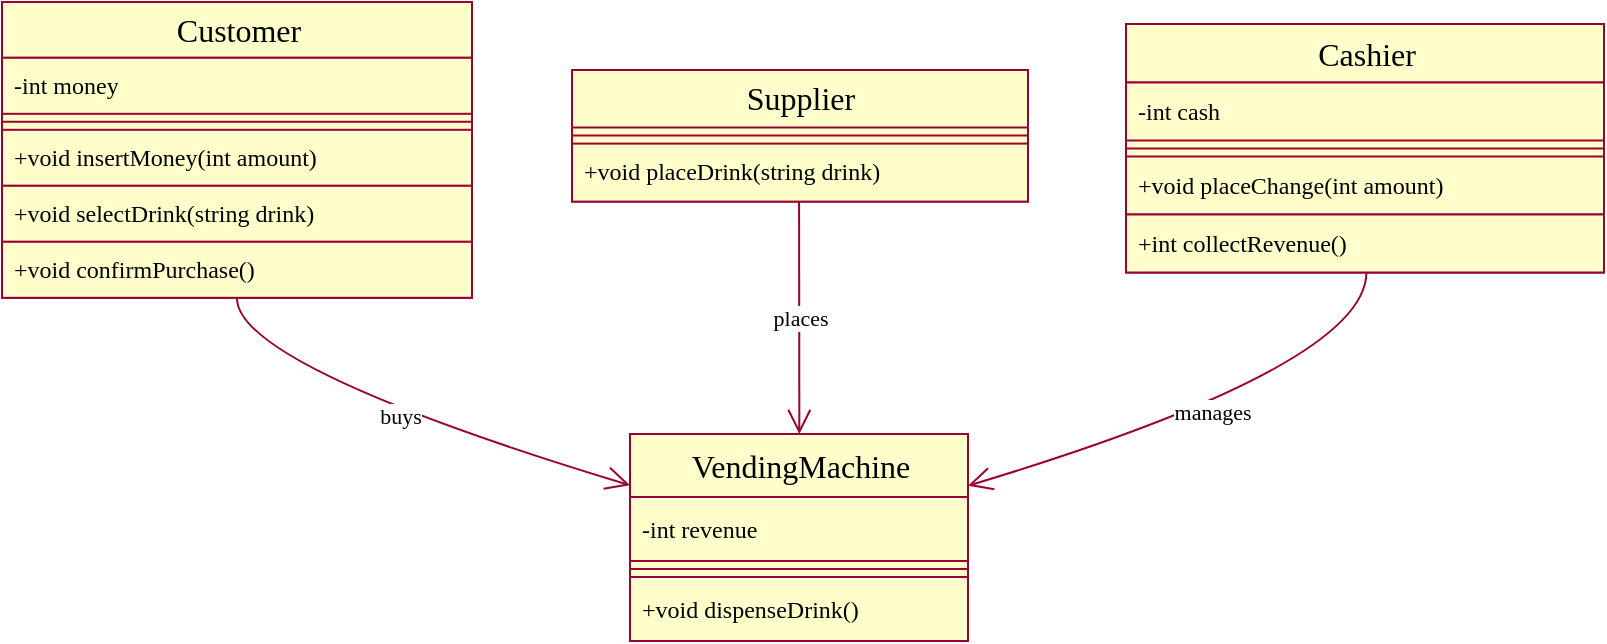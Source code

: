 <mxfile version="24.2.0" type="github">
  <diagram name="第 1 页" id="VYdLFaJAP4kFVj9BPcVq">
    <mxGraphModel dx="715" dy="475" grid="0" gridSize="10" guides="1" tooltips="1" connect="1" arrows="1" fold="1" page="0" pageScale="1" pageWidth="827" pageHeight="1169" background="none" math="0" shadow="0">
      <root>
        <mxCell id="0" />
        <mxCell id="1" parent="0" />
        <mxCell id="P23xTzHWZnVeG8Gc9Mip-91" value="Customer" style="swimlane;fontStyle=0;align=center;verticalAlign=middle;childLayout=stackLayout;horizontal=1;startSize=27.9;horizontalStack=0;resizeParent=1;resizeParentMax=0;resizeLast=0;collapsible=0;marginBottom=0;strokeColor=#990033;fillColor=#FFFFCC;swimlaneFillColor=#FFFFCC;html=1;textShadow=0;fontFamily=宋体;fontColor=default;fontSize=16;" vertex="1" parent="1">
          <mxGeometry x="20" y="171" width="235" height="147.9" as="geometry" />
        </mxCell>
        <mxCell id="P23xTzHWZnVeG8Gc9Mip-92" value="-int money" style="text;strokeColor=#990033;fillColor=#FFFFCC;align=left;verticalAlign=middle;spacingLeft=4;spacingRight=4;overflow=hidden;rotatable=0;points=[[0,0.5],[1,0.5]];portConstraint=eastwest;html=1;textShadow=0;fontFamily=宋体;" vertex="1" parent="P23xTzHWZnVeG8Gc9Mip-91">
          <mxGeometry y="27.9" width="235" height="28" as="geometry" />
        </mxCell>
        <mxCell id="P23xTzHWZnVeG8Gc9Mip-93" value="" style="line;strokeWidth=1;fillColor=#FFFFCC;align=left;verticalAlign=middle;spacingTop=-1;spacingLeft=3;spacingRight=3;rotatable=0;labelPosition=right;points=[];portConstraint=eastwest;strokeColor=#990033;html=1;textShadow=0;fontFamily=宋体;" vertex="1" parent="P23xTzHWZnVeG8Gc9Mip-91">
          <mxGeometry y="55.9" width="235" height="8" as="geometry" />
        </mxCell>
        <mxCell id="P23xTzHWZnVeG8Gc9Mip-94" value="+void insertMoney(int amount)" style="text;strokeColor=#990033;fillColor=#FFFFCC;align=left;verticalAlign=middle;spacingLeft=4;spacingRight=4;overflow=hidden;rotatable=0;points=[[0,0.5],[1,0.5]];portConstraint=eastwest;swimlaneFillColor=#FFFFCC;html=1;textShadow=0;fontFamily=宋体;" vertex="1" parent="P23xTzHWZnVeG8Gc9Mip-91">
          <mxGeometry y="63.9" width="235" height="28" as="geometry" />
        </mxCell>
        <mxCell id="P23xTzHWZnVeG8Gc9Mip-95" value="+void selectDrink(string drink)" style="text;strokeColor=#990033;fillColor=#FFFFCC;align=left;verticalAlign=middle;spacingLeft=4;spacingRight=4;overflow=hidden;rotatable=0;points=[[0,0.5],[1,0.5]];portConstraint=eastwest;swimlaneFillColor=#FFFFCC;html=1;textShadow=0;fontFamily=宋体;" vertex="1" parent="P23xTzHWZnVeG8Gc9Mip-91">
          <mxGeometry y="91.9" width="235" height="28" as="geometry" />
        </mxCell>
        <mxCell id="P23xTzHWZnVeG8Gc9Mip-96" value="+void confirmPurchase()" style="text;strokeColor=#990033;fillColor=#FFFFCC;align=left;verticalAlign=middle;spacingLeft=4;spacingRight=4;overflow=hidden;rotatable=0;points=[[0,0.5],[1,0.5]];portConstraint=eastwest;swimlaneFillColor=#FFFFCC;html=1;textShadow=0;fontFamily=宋体;" vertex="1" parent="P23xTzHWZnVeG8Gc9Mip-91">
          <mxGeometry y="119.9" width="235" height="28" as="geometry" />
        </mxCell>
        <mxCell id="P23xTzHWZnVeG8Gc9Mip-97" value="Supplier" style="swimlane;fontStyle=0;align=center;verticalAlign=middle;childLayout=stackLayout;horizontal=1;startSize=28.8;horizontalStack=0;resizeParent=1;resizeParentMax=0;resizeLast=0;collapsible=0;marginBottom=0;strokeColor=#990033;fillColor=#FFFFCC;swimlaneFillColor=#FFFFCC;html=1;textShadow=0;fontFamily=宋体;fontSize=16;" vertex="1" parent="1">
          <mxGeometry x="305" y="205" width="228" height="65.8" as="geometry" />
        </mxCell>
        <mxCell id="P23xTzHWZnVeG8Gc9Mip-98" value="" style="line;strokeWidth=1;fillColor=#FFFFCC;align=left;verticalAlign=middle;spacingTop=-1;spacingLeft=3;spacingRight=3;rotatable=0;labelPosition=right;points=[];portConstraint=eastwest;strokeColor=#990033;swimlaneFillColor=#FFFFCC;html=1;textShadow=0;fontFamily=宋体;" vertex="1" parent="P23xTzHWZnVeG8Gc9Mip-97">
          <mxGeometry y="28.8" width="228" height="8" as="geometry" />
        </mxCell>
        <mxCell id="P23xTzHWZnVeG8Gc9Mip-99" value="+void placeDrink(string drink)" style="text;strokeColor=#990033;fillColor=#FFFFCC;align=left;verticalAlign=middle;spacingLeft=4;spacingRight=4;overflow=hidden;rotatable=0;points=[[0,0.5],[1,0.5]];portConstraint=eastwest;swimlaneFillColor=#FFFFCC;html=1;textShadow=0;fontFamily=宋体;" vertex="1" parent="P23xTzHWZnVeG8Gc9Mip-97">
          <mxGeometry y="36.8" width="228" height="29" as="geometry" />
        </mxCell>
        <mxCell id="P23xTzHWZnVeG8Gc9Mip-100" value="Cashier" style="swimlane;fontStyle=0;align=center;verticalAlign=middle;childLayout=stackLayout;horizontal=1;startSize=29.25;horizontalStack=0;resizeParent=1;resizeParentMax=0;resizeLast=0;collapsible=0;marginBottom=0;strokeColor=#990033;fillColor=#FFFFCC;swimlaneFillColor=#FFFFCC;html=1;textShadow=0;fontFamily=宋体;fontSize=16;" vertex="1" parent="1">
          <mxGeometry x="582" y="182" width="239" height="124.25" as="geometry" />
        </mxCell>
        <mxCell id="P23xTzHWZnVeG8Gc9Mip-101" value="-int cash" style="text;strokeColor=#990033;fillColor=#FFFFCC;align=left;verticalAlign=middle;spacingLeft=4;spacingRight=4;overflow=hidden;rotatable=0;points=[[0,0.5],[1,0.5]];portConstraint=eastwest;swimlaneFillColor=#FFFFCC;html=1;textShadow=0;fontFamily=宋体;" vertex="1" parent="P23xTzHWZnVeG8Gc9Mip-100">
          <mxGeometry y="29.25" width="239" height="29" as="geometry" />
        </mxCell>
        <mxCell id="P23xTzHWZnVeG8Gc9Mip-102" value="" style="line;strokeWidth=1;fillColor=#FFFFCC;align=left;verticalAlign=middle;spacingTop=-1;spacingLeft=3;spacingRight=3;rotatable=0;labelPosition=right;points=[];portConstraint=eastwest;strokeColor=#990033;swimlaneFillColor=#FFFFCC;html=1;textShadow=0;fontFamily=宋体;" vertex="1" parent="P23xTzHWZnVeG8Gc9Mip-100">
          <mxGeometry y="58.25" width="239" height="8" as="geometry" />
        </mxCell>
        <mxCell id="P23xTzHWZnVeG8Gc9Mip-103" value="+void placeChange(int amount)" style="text;strokeColor=#990033;fillColor=#FFFFCC;align=left;verticalAlign=middle;spacingLeft=4;spacingRight=4;overflow=hidden;rotatable=0;points=[[0,0.5],[1,0.5]];portConstraint=eastwest;swimlaneFillColor=#FFFFCC;html=1;textShadow=0;fontFamily=宋体;" vertex="1" parent="P23xTzHWZnVeG8Gc9Mip-100">
          <mxGeometry y="66.25" width="239" height="29" as="geometry" />
        </mxCell>
        <mxCell id="P23xTzHWZnVeG8Gc9Mip-104" value="+int collectRevenue()" style="text;strokeColor=#990033;fillColor=#FFFFCC;align=left;verticalAlign=middle;spacingLeft=4;spacingRight=4;overflow=hidden;rotatable=0;points=[[0,0.5],[1,0.5]];portConstraint=eastwest;swimlaneFillColor=#FFFFCC;html=1;textShadow=0;fontFamily=宋体;" vertex="1" parent="P23xTzHWZnVeG8Gc9Mip-100">
          <mxGeometry y="95.25" width="239" height="29" as="geometry" />
        </mxCell>
        <mxCell id="P23xTzHWZnVeG8Gc9Mip-105" value="VendingMachine" style="swimlane;fontStyle=0;align=center;verticalAlign=middle;childLayout=stackLayout;horizontal=1;startSize=31.5;horizontalStack=0;resizeParent=1;resizeParentMax=0;resizeLast=0;collapsible=0;marginBottom=0;strokeColor=#990033;fillColor=#FFFFCC;swimlaneFillColor=#FFFFCC;html=1;textShadow=0;fontFamily=宋体;fontSize=16;" vertex="1" parent="1">
          <mxGeometry x="334" y="387" width="169" height="103.5" as="geometry" />
        </mxCell>
        <mxCell id="P23xTzHWZnVeG8Gc9Mip-106" value="-int revenue" style="text;strokeColor=#990033;fillColor=#FFFFCC;align=left;verticalAlign=middle;spacingLeft=4;spacingRight=4;overflow=hidden;rotatable=0;points=[[0,0.5],[1,0.5]];portConstraint=eastwest;swimlaneFillColor=#FFFFCC;labelBackgroundColor=none;html=1;textShadow=0;fontFamily=宋体;" vertex="1" parent="P23xTzHWZnVeG8Gc9Mip-105">
          <mxGeometry y="31.5" width="169" height="32" as="geometry" />
        </mxCell>
        <mxCell id="P23xTzHWZnVeG8Gc9Mip-107" value="" style="line;strokeWidth=1;fillColor=#FFFFCC;align=left;verticalAlign=middle;spacingTop=-1;spacingLeft=3;spacingRight=3;rotatable=0;labelPosition=right;points=[];portConstraint=eastwest;strokeColor=#990033;swimlaneFillColor=#FFFFCC;html=1;textShadow=0;fontFamily=宋体;" vertex="1" parent="P23xTzHWZnVeG8Gc9Mip-105">
          <mxGeometry y="63.5" width="169" height="8" as="geometry" />
        </mxCell>
        <mxCell id="P23xTzHWZnVeG8Gc9Mip-108" value="+void dispenseDrink()" style="text;strokeColor=#990033;fillColor=#FFFFCC;align=left;verticalAlign=middle;spacingLeft=4;spacingRight=4;overflow=hidden;rotatable=0;points=[[0,0.5],[1,0.5]];portConstraint=eastwest;swimlaneFillColor=#FFFFCC;html=1;textShadow=0;fontFamily=宋体;" vertex="1" parent="P23xTzHWZnVeG8Gc9Mip-105">
          <mxGeometry y="71.5" width="169" height="32" as="geometry" />
        </mxCell>
        <mxCell id="P23xTzHWZnVeG8Gc9Mip-109" value="buys" style="curved=1;startArrow=none;endArrow=open;exitX=0.5;exitY=0.997;entryX=0.001;entryY=0.248;rounded=0;endFill=0;endSize=10;strokeColor=#990033;html=1;textShadow=0;fontFamily=宋体;verticalAlign=middle;" edge="1" parent="1" source="P23xTzHWZnVeG8Gc9Mip-91" target="P23xTzHWZnVeG8Gc9Mip-105">
          <mxGeometry relative="1" as="geometry">
            <Array as="points">
              <mxPoint x="137" y="353" />
            </Array>
          </mxGeometry>
        </mxCell>
        <mxCell id="P23xTzHWZnVeG8Gc9Mip-110" value="places" style="curved=1;startArrow=none;endArrow=open;exitX=0.498;exitY=0.997;entryX=0.501;entryY=0;rounded=0;endFill=0;endSize=10;strokeColor=#990033;html=1;textShadow=0;fontFamily=宋体;verticalAlign=middle;" edge="1" parent="1" source="P23xTzHWZnVeG8Gc9Mip-97" target="P23xTzHWZnVeG8Gc9Mip-105">
          <mxGeometry relative="1" as="geometry">
            <Array as="points" />
          </mxGeometry>
        </mxCell>
        <mxCell id="P23xTzHWZnVeG8Gc9Mip-111" value="manages" style="curved=1;startArrow=none;endArrow=open;exitX=0.503;exitY=1.002;entryX=1.0;entryY=0.25;rounded=0;endFill=0;endSize=10;strokeColor=#990033;html=1;textShadow=0;fontFamily=宋体;verticalAlign=middle;" edge="1" parent="1" source="P23xTzHWZnVeG8Gc9Mip-100" target="P23xTzHWZnVeG8Gc9Mip-105">
          <mxGeometry relative="1" as="geometry">
            <Array as="points">
              <mxPoint x="702" y="353" />
            </Array>
          </mxGeometry>
        </mxCell>
      </root>
    </mxGraphModel>
  </diagram>
</mxfile>
